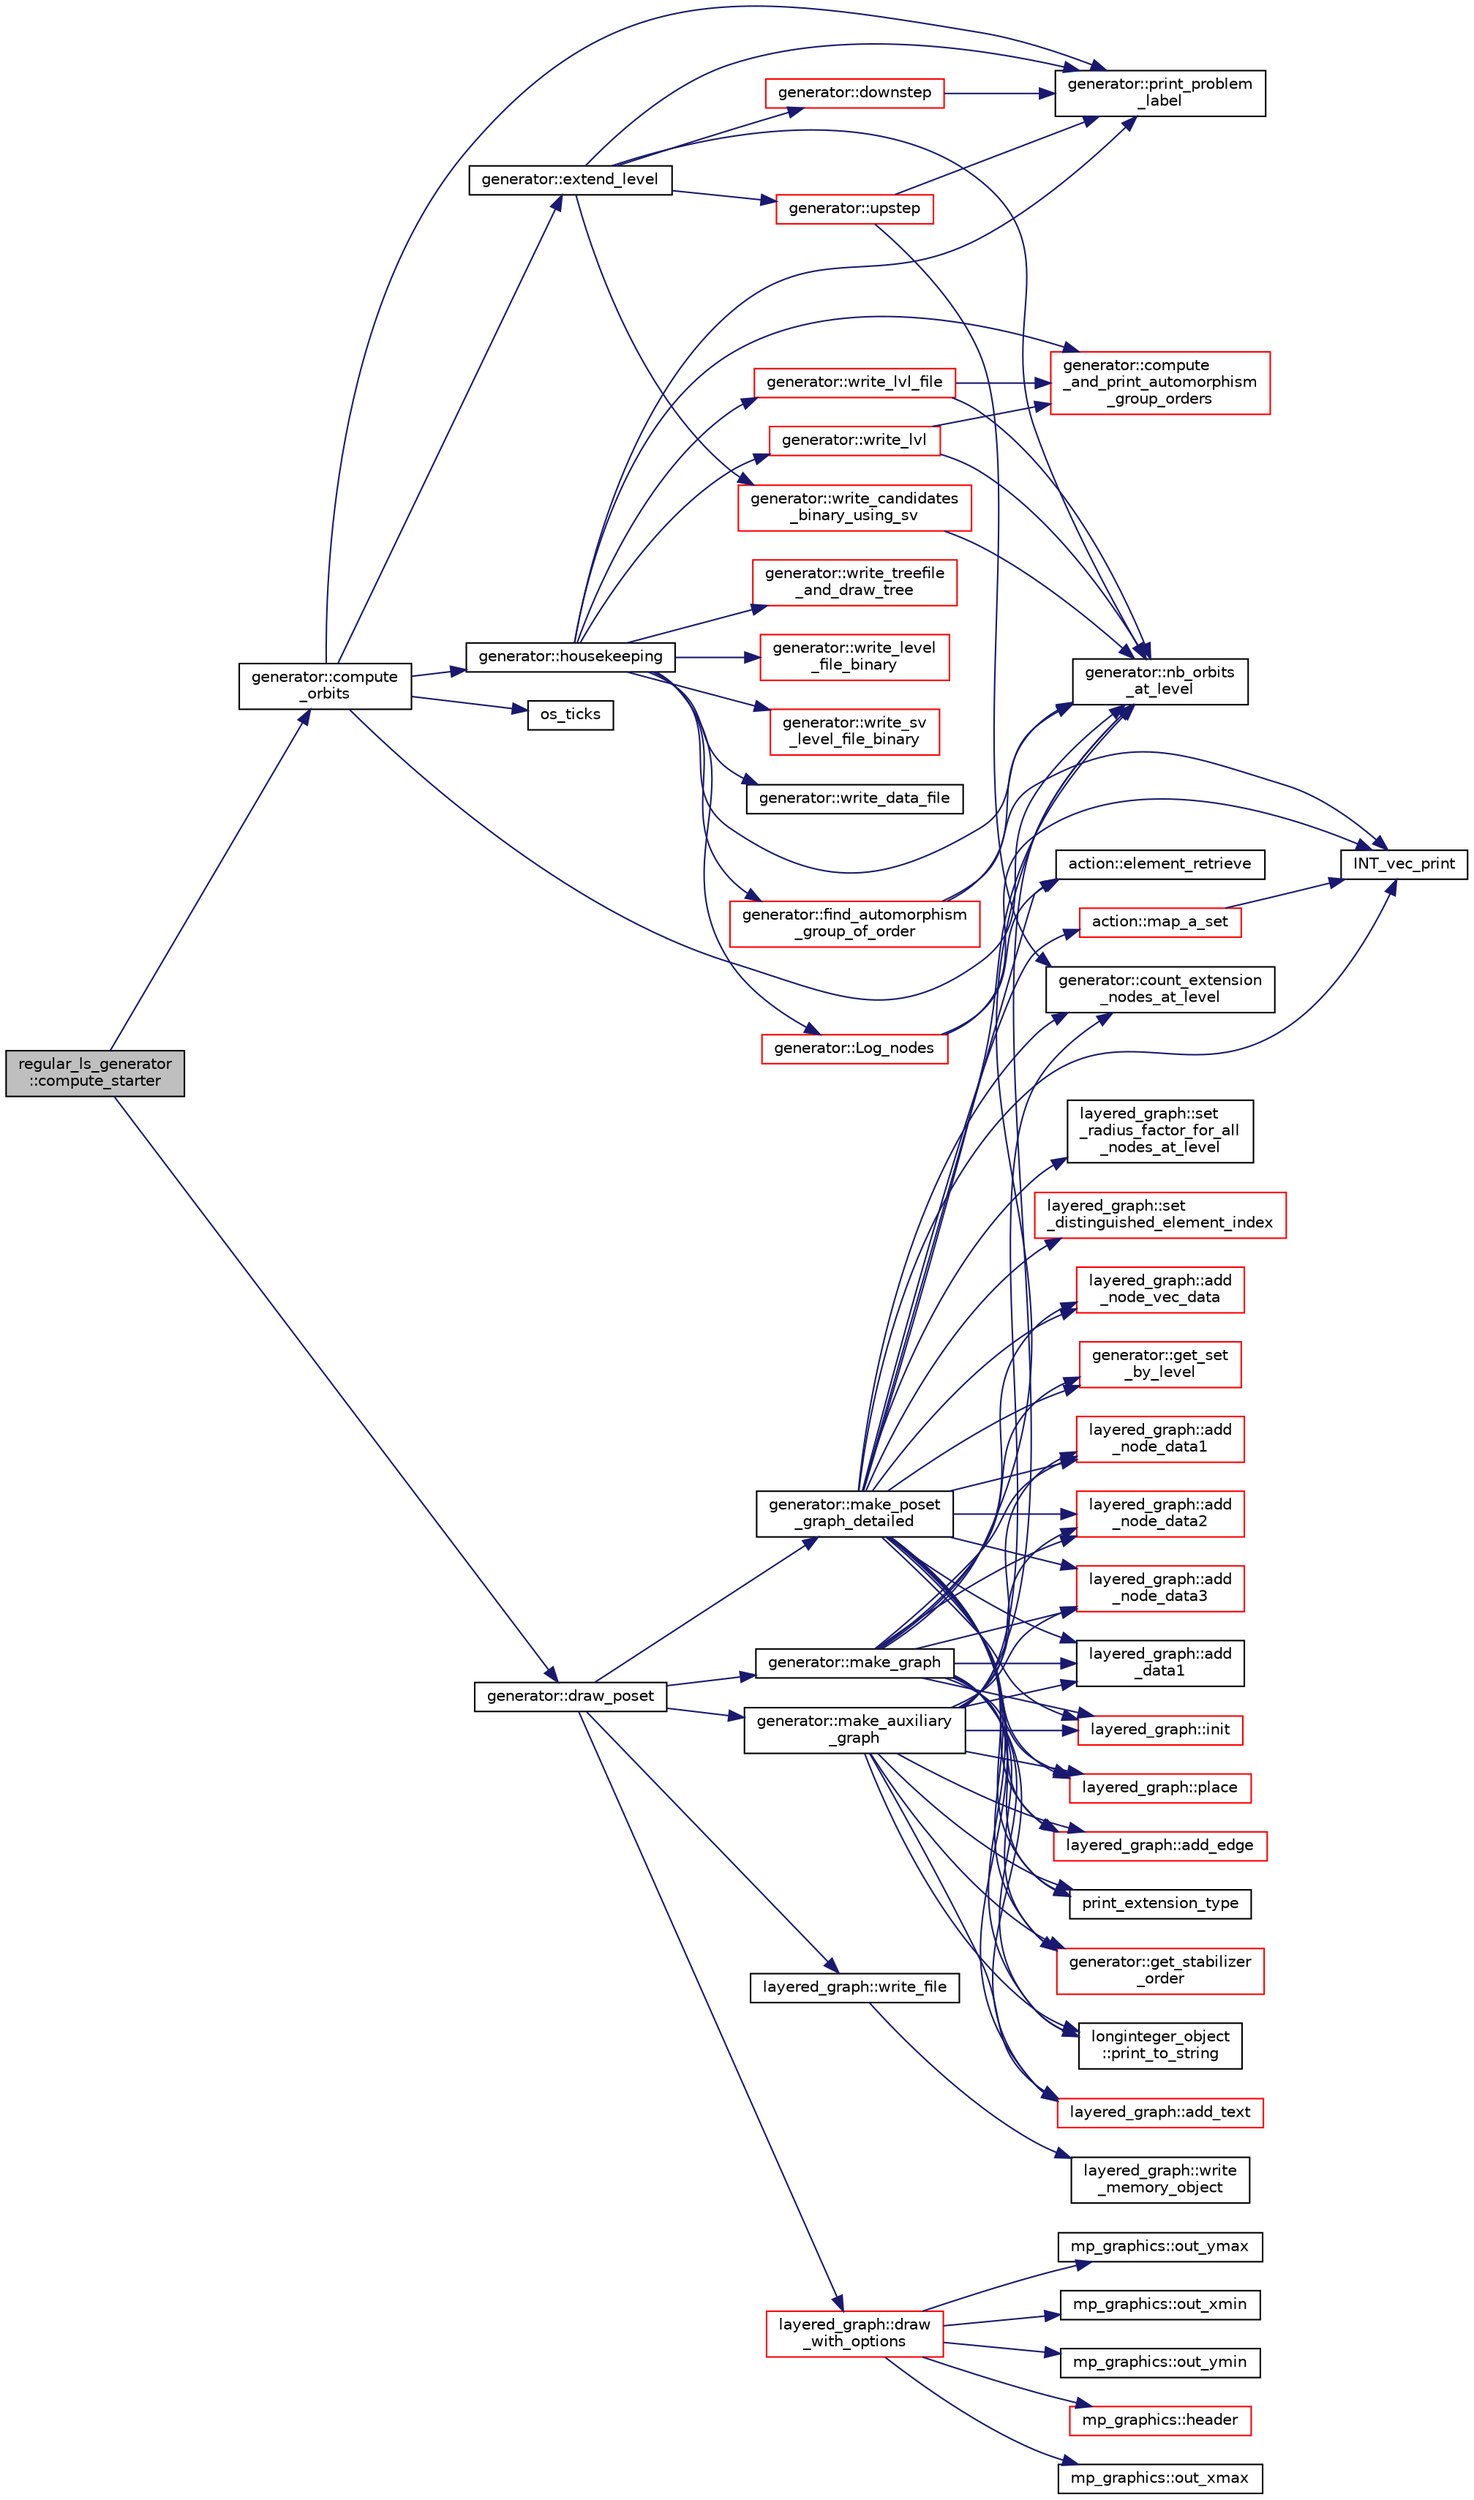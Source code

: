 digraph "regular_ls_generator::compute_starter"
{
  edge [fontname="Helvetica",fontsize="10",labelfontname="Helvetica",labelfontsize="10"];
  node [fontname="Helvetica",fontsize="10",shape=record];
  rankdir="LR";
  Node15 [label="regular_ls_generator\l::compute_starter",height=0.2,width=0.4,color="black", fillcolor="grey75", style="filled", fontcolor="black"];
  Node15 -> Node16 [color="midnightblue",fontsize="10",style="solid",fontname="Helvetica"];
  Node16 [label="generator::compute\l_orbits",height=0.2,width=0.4,color="black", fillcolor="white", style="filled",URL="$d7/d73/classgenerator.html#a23989bc20ecaaed39c4119c758367f40"];
  Node16 -> Node17 [color="midnightblue",fontsize="10",style="solid",fontname="Helvetica"];
  Node17 [label="generator::print_problem\l_label",height=0.2,width=0.4,color="black", fillcolor="white", style="filled",URL="$d7/d73/classgenerator.html#a06d3c064ba84ebe8db3537e6273f16c3"];
  Node16 -> Node18 [color="midnightblue",fontsize="10",style="solid",fontname="Helvetica"];
  Node18 [label="generator::extend_level",height=0.2,width=0.4,color="black", fillcolor="white", style="filled",URL="$d7/d73/classgenerator.html#a91b84d80ccec0cd2136bc221c30e0f8e"];
  Node18 -> Node17 [color="midnightblue",fontsize="10",style="solid",fontname="Helvetica"];
  Node18 -> Node19 [color="midnightblue",fontsize="10",style="solid",fontname="Helvetica"];
  Node19 [label="generator::nb_orbits\l_at_level",height=0.2,width=0.4,color="black", fillcolor="white", style="filled",URL="$d7/d73/classgenerator.html#a020f3d8378448310d044a4a24fadf301"];
  Node18 -> Node20 [color="midnightblue",fontsize="10",style="solid",fontname="Helvetica"];
  Node20 [label="generator::downstep",height=0.2,width=0.4,color="red", fillcolor="white", style="filled",URL="$d7/d73/classgenerator.html#ad90bc284af0b5f5beae960a0bd7a5b43"];
  Node20 -> Node17 [color="midnightblue",fontsize="10",style="solid",fontname="Helvetica"];
  Node18 -> Node626 [color="midnightblue",fontsize="10",style="solid",fontname="Helvetica"];
  Node626 [label="generator::write_candidates\l_binary_using_sv",height=0.2,width=0.4,color="red", fillcolor="white", style="filled",URL="$d7/d73/classgenerator.html#aef2d3e1048ee00437c56b95685aaff88"];
  Node626 -> Node19 [color="midnightblue",fontsize="10",style="solid",fontname="Helvetica"];
  Node18 -> Node629 [color="midnightblue",fontsize="10",style="solid",fontname="Helvetica"];
  Node629 [label="generator::upstep",height=0.2,width=0.4,color="red", fillcolor="white", style="filled",URL="$d7/d73/classgenerator.html#ae0f2cebdabc821837f633656d7b0fdfe"];
  Node629 -> Node17 [color="midnightblue",fontsize="10",style="solid",fontname="Helvetica"];
  Node629 -> Node630 [color="midnightblue",fontsize="10",style="solid",fontname="Helvetica"];
  Node630 [label="generator::count_extension\l_nodes_at_level",height=0.2,width=0.4,color="black", fillcolor="white", style="filled",URL="$d7/d73/classgenerator.html#a51ae16bc53402495663479269fc0bee0"];
  Node16 -> Node749 [color="midnightblue",fontsize="10",style="solid",fontname="Helvetica"];
  Node749 [label="generator::housekeeping",height=0.2,width=0.4,color="black", fillcolor="white", style="filled",URL="$d7/d73/classgenerator.html#aaf2bd92e8f74eb9fbc3244a6dde6f78c"];
  Node749 -> Node19 [color="midnightblue",fontsize="10",style="solid",fontname="Helvetica"];
  Node749 -> Node17 [color="midnightblue",fontsize="10",style="solid",fontname="Helvetica"];
  Node749 -> Node750 [color="midnightblue",fontsize="10",style="solid",fontname="Helvetica"];
  Node750 [label="generator::compute\l_and_print_automorphism\l_group_orders",height=0.2,width=0.4,color="red", fillcolor="white", style="filled",URL="$d7/d73/classgenerator.html#a97568500aaf76ce2d931cef80a25ee57"];
  Node749 -> Node755 [color="midnightblue",fontsize="10",style="solid",fontname="Helvetica"];
  Node755 [label="generator::find_automorphism\l_group_of_order",height=0.2,width=0.4,color="red", fillcolor="white", style="filled",URL="$d7/d73/classgenerator.html#a0e1112dc17485a838afe04b4d011a0df"];
  Node755 -> Node19 [color="midnightblue",fontsize="10",style="solid",fontname="Helvetica"];
  Node755 -> Node44 [color="midnightblue",fontsize="10",style="solid",fontname="Helvetica"];
  Node44 [label="INT_vec_print",height=0.2,width=0.4,color="black", fillcolor="white", style="filled",URL="$df/dbf/sajeeb_8_c.html#a79a5901af0b47dd0d694109543c027fe"];
  Node749 -> Node760 [color="midnightblue",fontsize="10",style="solid",fontname="Helvetica"];
  Node760 [label="generator::write_lvl",height=0.2,width=0.4,color="red", fillcolor="white", style="filled",URL="$d7/d73/classgenerator.html#a4427cbf38ba677033cea15f1ca62cce0"];
  Node760 -> Node19 [color="midnightblue",fontsize="10",style="solid",fontname="Helvetica"];
  Node760 -> Node750 [color="midnightblue",fontsize="10",style="solid",fontname="Helvetica"];
  Node749 -> Node767 [color="midnightblue",fontsize="10",style="solid",fontname="Helvetica"];
  Node767 [label="generator::write_level\l_file_binary",height=0.2,width=0.4,color="red", fillcolor="white", style="filled",URL="$d7/d73/classgenerator.html#a68629f7faf4c4931f397761f1fdb1463"];
  Node749 -> Node770 [color="midnightblue",fontsize="10",style="solid",fontname="Helvetica"];
  Node770 [label="generator::write_sv\l_level_file_binary",height=0.2,width=0.4,color="red", fillcolor="white", style="filled",URL="$d7/d73/classgenerator.html#ae182254fd2172f14e69dabfd3c63ccdf"];
  Node749 -> Node773 [color="midnightblue",fontsize="10",style="solid",fontname="Helvetica"];
  Node773 [label="generator::write_lvl_file",height=0.2,width=0.4,color="red", fillcolor="white", style="filled",URL="$d7/d73/classgenerator.html#a3d343cf5a5831b03d1bda3d89b1dd935"];
  Node773 -> Node19 [color="midnightblue",fontsize="10",style="solid",fontname="Helvetica"];
  Node773 -> Node750 [color="midnightblue",fontsize="10",style="solid",fontname="Helvetica"];
  Node749 -> Node774 [color="midnightblue",fontsize="10",style="solid",fontname="Helvetica"];
  Node774 [label="generator::write_data_file",height=0.2,width=0.4,color="black", fillcolor="white", style="filled",URL="$d7/d73/classgenerator.html#aa25b0081c8700b91500fd47e0424f4cb"];
  Node749 -> Node775 [color="midnightblue",fontsize="10",style="solid",fontname="Helvetica"];
  Node775 [label="generator::Log_nodes",height=0.2,width=0.4,color="red", fillcolor="white", style="filled",URL="$d7/d73/classgenerator.html#ae9af20d24cee32bf11fe6cb9f9d8cfdf"];
  Node775 -> Node51 [color="midnightblue",fontsize="10",style="solid",fontname="Helvetica"];
  Node51 [label="action::element_retrieve",height=0.2,width=0.4,color="black", fillcolor="white", style="filled",URL="$d2/d86/classaction.html#ad28f6f8810ffbad64c1490f78e51e2b1"];
  Node775 -> Node44 [color="midnightblue",fontsize="10",style="solid",fontname="Helvetica"];
  Node749 -> Node776 [color="midnightblue",fontsize="10",style="solid",fontname="Helvetica"];
  Node776 [label="generator::write_treefile\l_and_draw_tree",height=0.2,width=0.4,color="red", fillcolor="white", style="filled",URL="$d7/d73/classgenerator.html#a70c78f45dba413014287e8cde2f7d6b5"];
  Node16 -> Node22 [color="midnightblue",fontsize="10",style="solid",fontname="Helvetica"];
  Node22 [label="os_ticks",height=0.2,width=0.4,color="black", fillcolor="white", style="filled",URL="$d5/db4/io__and__os_8h.html#a3da6d2b09e35d569adb7101dffcb5224"];
  Node16 -> Node19 [color="midnightblue",fontsize="10",style="solid",fontname="Helvetica"];
  Node15 -> Node847 [color="midnightblue",fontsize="10",style="solid",fontname="Helvetica"];
  Node847 [label="generator::draw_poset",height=0.2,width=0.4,color="black", fillcolor="white", style="filled",URL="$d7/d73/classgenerator.html#aa4f99c75a86701ba85e514a294efdf3a"];
  Node847 -> Node848 [color="midnightblue",fontsize="10",style="solid",fontname="Helvetica"];
  Node848 [label="generator::make_auxiliary\l_graph",height=0.2,width=0.4,color="black", fillcolor="white", style="filled",URL="$d7/d73/classgenerator.html#aabd85f45e3975dcf5eb15c0509e58392"];
  Node848 -> Node19 [color="midnightblue",fontsize="10",style="solid",fontname="Helvetica"];
  Node848 -> Node630 [color="midnightblue",fontsize="10",style="solid",fontname="Helvetica"];
  Node848 -> Node849 [color="midnightblue",fontsize="10",style="solid",fontname="Helvetica"];
  Node849 [label="layered_graph::add\l_data1",height=0.2,width=0.4,color="black", fillcolor="white", style="filled",URL="$da/db1/classlayered__graph.html#a008a6f2cb68387f41f8bf01cf5c0c957"];
  Node848 -> Node850 [color="midnightblue",fontsize="10",style="solid",fontname="Helvetica"];
  Node850 [label="layered_graph::init",height=0.2,width=0.4,color="red", fillcolor="white", style="filled",URL="$da/db1/classlayered__graph.html#a3d3422898f1e8d31eb937fcc460dbac2"];
  Node848 -> Node852 [color="midnightblue",fontsize="10",style="solid",fontname="Helvetica"];
  Node852 [label="layered_graph::place",height=0.2,width=0.4,color="red", fillcolor="white", style="filled",URL="$da/db1/classlayered__graph.html#a5449ff3de184b379ed6986f6e78c8c4a"];
  Node848 -> Node854 [color="midnightblue",fontsize="10",style="solid",fontname="Helvetica"];
  Node854 [label="layered_graph::add_edge",height=0.2,width=0.4,color="red", fillcolor="white", style="filled",URL="$da/db1/classlayered__graph.html#a018a287d904e5be8d95cf9a5b358f838"];
  Node848 -> Node612 [color="midnightblue",fontsize="10",style="solid",fontname="Helvetica"];
  Node612 [label="print_extension_type",height=0.2,width=0.4,color="black", fillcolor="white", style="filled",URL="$da/d10/other_8h.html#ab39242254c1c0bce13010118473d8c74"];
  Node848 -> Node752 [color="midnightblue",fontsize="10",style="solid",fontname="Helvetica"];
  Node752 [label="generator::get_stabilizer\l_order",height=0.2,width=0.4,color="red", fillcolor="white", style="filled",URL="$d7/d73/classgenerator.html#a2a03fc974c76e47e999f3abc99e6b81d"];
  Node848 -> Node835 [color="midnightblue",fontsize="10",style="solid",fontname="Helvetica"];
  Node835 [label="longinteger_object\l::print_to_string",height=0.2,width=0.4,color="black", fillcolor="white", style="filled",URL="$dd/d7e/classlonginteger__object.html#abf29fedc2ef57bb6c8bcc8e1f052efda"];
  Node848 -> Node856 [color="midnightblue",fontsize="10",style="solid",fontname="Helvetica"];
  Node856 [label="layered_graph::add_text",height=0.2,width=0.4,color="red", fillcolor="white", style="filled",URL="$da/db1/classlayered__graph.html#aa9c738e91c1bbd546c39e6a32ff05c83"];
  Node848 -> Node858 [color="midnightblue",fontsize="10",style="solid",fontname="Helvetica"];
  Node858 [label="layered_graph::add\l_node_data1",height=0.2,width=0.4,color="red", fillcolor="white", style="filled",URL="$da/db1/classlayered__graph.html#a8385de4bc26e9dd88066e55d3cb9bd4b"];
  Node848 -> Node860 [color="midnightblue",fontsize="10",style="solid",fontname="Helvetica"];
  Node860 [label="layered_graph::add\l_node_data2",height=0.2,width=0.4,color="red", fillcolor="white", style="filled",URL="$da/db1/classlayered__graph.html#a2d72d0538b4908cc0c0c24b4af7c9154"];
  Node848 -> Node862 [color="midnightblue",fontsize="10",style="solid",fontname="Helvetica"];
  Node862 [label="layered_graph::add\l_node_data3",height=0.2,width=0.4,color="red", fillcolor="white", style="filled",URL="$da/db1/classlayered__graph.html#af41e17810ce0e037178e859be7a45fda"];
  Node847 -> Node864 [color="midnightblue",fontsize="10",style="solid",fontname="Helvetica"];
  Node864 [label="generator::make_graph",height=0.2,width=0.4,color="black", fillcolor="white", style="filled",URL="$d7/d73/classgenerator.html#a70dd7819a500c8baef63327eb5d72f4c"];
  Node864 -> Node19 [color="midnightblue",fontsize="10",style="solid",fontname="Helvetica"];
  Node864 -> Node849 [color="midnightblue",fontsize="10",style="solid",fontname="Helvetica"];
  Node864 -> Node850 [color="midnightblue",fontsize="10",style="solid",fontname="Helvetica"];
  Node864 -> Node852 [color="midnightblue",fontsize="10",style="solid",fontname="Helvetica"];
  Node864 -> Node854 [color="midnightblue",fontsize="10",style="solid",fontname="Helvetica"];
  Node864 -> Node612 [color="midnightblue",fontsize="10",style="solid",fontname="Helvetica"];
  Node864 -> Node752 [color="midnightblue",fontsize="10",style="solid",fontname="Helvetica"];
  Node864 -> Node835 [color="midnightblue",fontsize="10",style="solid",fontname="Helvetica"];
  Node864 -> Node856 [color="midnightblue",fontsize="10",style="solid",fontname="Helvetica"];
  Node864 -> Node865 [color="midnightblue",fontsize="10",style="solid",fontname="Helvetica"];
  Node865 [label="generator::get_set\l_by_level",height=0.2,width=0.4,color="red", fillcolor="white", style="filled",URL="$d7/d73/classgenerator.html#a3012a80d862b42c848b84584389c8594"];
  Node864 -> Node867 [color="midnightblue",fontsize="10",style="solid",fontname="Helvetica"];
  Node867 [label="layered_graph::add\l_node_vec_data",height=0.2,width=0.4,color="red", fillcolor="white", style="filled",URL="$da/db1/classlayered__graph.html#a0d91c07f86a005655748c99cff1b895f"];
  Node864 -> Node858 [color="midnightblue",fontsize="10",style="solid",fontname="Helvetica"];
  Node864 -> Node860 [color="midnightblue",fontsize="10",style="solid",fontname="Helvetica"];
  Node864 -> Node862 [color="midnightblue",fontsize="10",style="solid",fontname="Helvetica"];
  Node847 -> Node869 [color="midnightblue",fontsize="10",style="solid",fontname="Helvetica"];
  Node869 [label="generator::make_poset\l_graph_detailed",height=0.2,width=0.4,color="black", fillcolor="white", style="filled",URL="$d7/d73/classgenerator.html#a4f8b07122d32e3db0788f5a385bb1615"];
  Node869 -> Node630 [color="midnightblue",fontsize="10",style="solid",fontname="Helvetica"];
  Node869 -> Node19 [color="midnightblue",fontsize="10",style="solid",fontname="Helvetica"];
  Node869 -> Node44 [color="midnightblue",fontsize="10",style="solid",fontname="Helvetica"];
  Node869 -> Node849 [color="midnightblue",fontsize="10",style="solid",fontname="Helvetica"];
  Node869 -> Node850 [color="midnightblue",fontsize="10",style="solid",fontname="Helvetica"];
  Node869 -> Node870 [color="midnightblue",fontsize="10",style="solid",fontname="Helvetica"];
  Node870 [label="layered_graph::set\l_radius_factor_for_all\l_nodes_at_level",height=0.2,width=0.4,color="black", fillcolor="white", style="filled",URL="$da/db1/classlayered__graph.html#aa4b531e745362b755e6a76af291beeca"];
  Node869 -> Node852 [color="midnightblue",fontsize="10",style="solid",fontname="Helvetica"];
  Node869 -> Node854 [color="midnightblue",fontsize="10",style="solid",fontname="Helvetica"];
  Node869 -> Node612 [color="midnightblue",fontsize="10",style="solid",fontname="Helvetica"];
  Node869 -> Node752 [color="midnightblue",fontsize="10",style="solid",fontname="Helvetica"];
  Node869 -> Node835 [color="midnightblue",fontsize="10",style="solid",fontname="Helvetica"];
  Node869 -> Node856 [color="midnightblue",fontsize="10",style="solid",fontname="Helvetica"];
  Node869 -> Node858 [color="midnightblue",fontsize="10",style="solid",fontname="Helvetica"];
  Node869 -> Node865 [color="midnightblue",fontsize="10",style="solid",fontname="Helvetica"];
  Node869 -> Node867 [color="midnightblue",fontsize="10",style="solid",fontname="Helvetica"];
  Node869 -> Node860 [color="midnightblue",fontsize="10",style="solid",fontname="Helvetica"];
  Node869 -> Node862 [color="midnightblue",fontsize="10",style="solid",fontname="Helvetica"];
  Node869 -> Node871 [color="midnightblue",fontsize="10",style="solid",fontname="Helvetica"];
  Node871 [label="layered_graph::set\l_distinguished_element_index",height=0.2,width=0.4,color="red", fillcolor="white", style="filled",URL="$da/db1/classlayered__graph.html#a1eaa49d10447a6c84db40477df26519d"];
  Node869 -> Node51 [color="midnightblue",fontsize="10",style="solid",fontname="Helvetica"];
  Node869 -> Node427 [color="midnightblue",fontsize="10",style="solid",fontname="Helvetica"];
  Node427 [label="action::map_a_set",height=0.2,width=0.4,color="red", fillcolor="white", style="filled",URL="$d2/d86/classaction.html#a600e542e5aeca2a46f18110e027947e0"];
  Node427 -> Node44 [color="midnightblue",fontsize="10",style="solid",fontname="Helvetica"];
  Node847 -> Node873 [color="midnightblue",fontsize="10",style="solid",fontname="Helvetica"];
  Node873 [label="layered_graph::write_file",height=0.2,width=0.4,color="black", fillcolor="white", style="filled",URL="$da/db1/classlayered__graph.html#aa6be0def70df293f8e50a6aadcbd5d89"];
  Node873 -> Node874 [color="midnightblue",fontsize="10",style="solid",fontname="Helvetica"];
  Node874 [label="layered_graph::write\l_memory_object",height=0.2,width=0.4,color="black", fillcolor="white", style="filled",URL="$da/db1/classlayered__graph.html#a9fd9630354f493941c8407da7c5e4a92"];
  Node847 -> Node875 [color="midnightblue",fontsize="10",style="solid",fontname="Helvetica"];
  Node875 [label="layered_graph::draw\l_with_options",height=0.2,width=0.4,color="red", fillcolor="white", style="filled",URL="$da/db1/classlayered__graph.html#a4c76e40c6cf5bfb2ab2df20c33e846bc"];
  Node875 -> Node783 [color="midnightblue",fontsize="10",style="solid",fontname="Helvetica"];
  Node783 [label="mp_graphics::out_xmin",height=0.2,width=0.4,color="black", fillcolor="white", style="filled",URL="$da/d2c/classmp__graphics.html#a565bfb3987a4e246e3fd61d15c714ee7"];
  Node875 -> Node784 [color="midnightblue",fontsize="10",style="solid",fontname="Helvetica"];
  Node784 [label="mp_graphics::out_ymin",height=0.2,width=0.4,color="black", fillcolor="white", style="filled",URL="$da/d2c/classmp__graphics.html#a01d97c3ec8360a3c2244aa895e2b9c9e"];
  Node875 -> Node785 [color="midnightblue",fontsize="10",style="solid",fontname="Helvetica"];
  Node785 [label="mp_graphics::out_xmax",height=0.2,width=0.4,color="black", fillcolor="white", style="filled",URL="$da/d2c/classmp__graphics.html#af0f66267f65077db72afeb0ce0b8df31"];
  Node875 -> Node786 [color="midnightblue",fontsize="10",style="solid",fontname="Helvetica"];
  Node786 [label="mp_graphics::out_ymax",height=0.2,width=0.4,color="black", fillcolor="white", style="filled",URL="$da/d2c/classmp__graphics.html#a16d4b00f27d431c20c08840b6043cc7f"];
  Node875 -> Node790 [color="midnightblue",fontsize="10",style="solid",fontname="Helvetica"];
  Node790 [label="mp_graphics::header",height=0.2,width=0.4,color="red", fillcolor="white", style="filled",URL="$da/d2c/classmp__graphics.html#ad500b1cac8c75bf8a2f2ac78938c4e30"];
}

